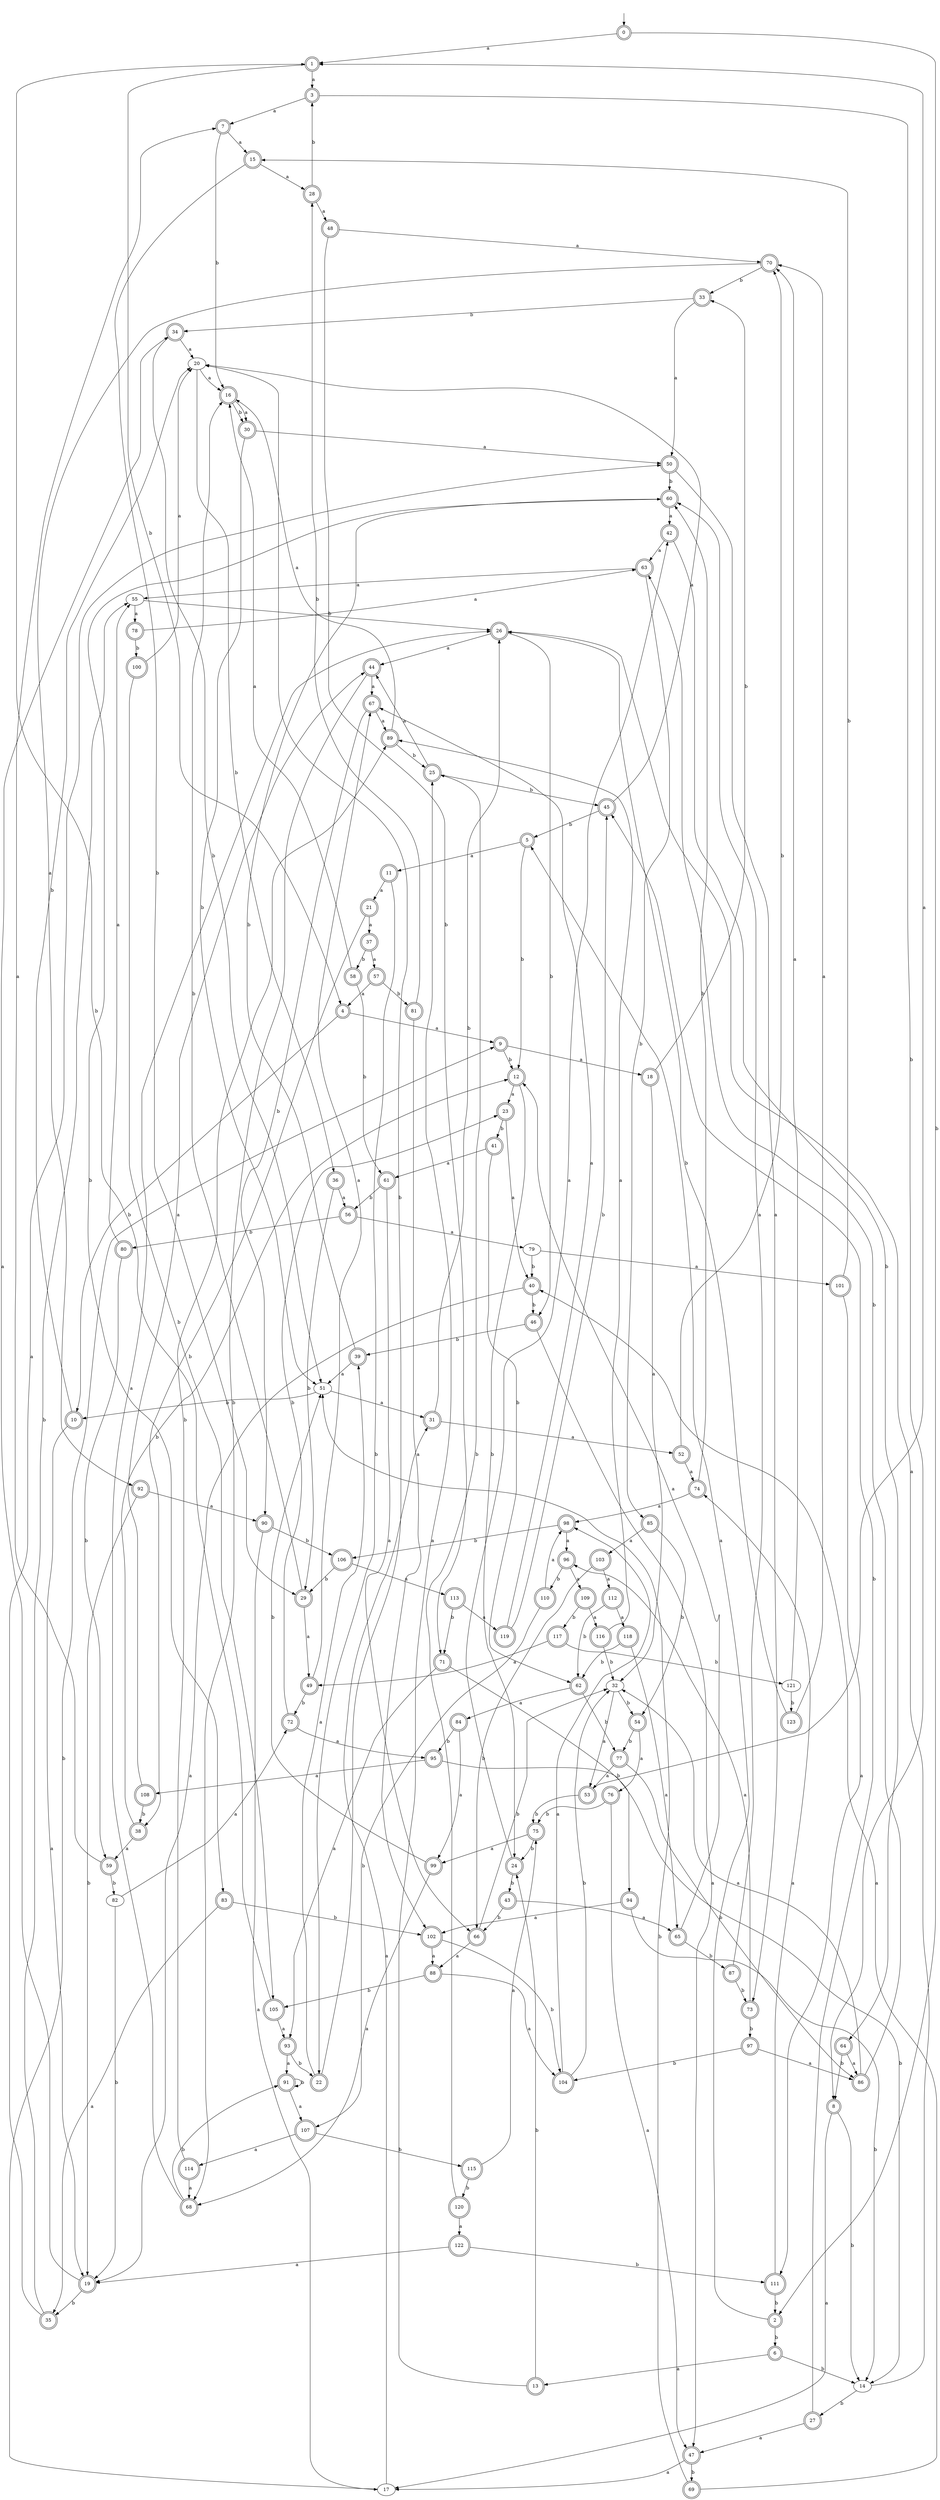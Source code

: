 digraph RandomDFA {
  __start0 [label="", shape=none];
  __start0 -> 0 [label=""];
  0 [shape=circle] [shape=doublecircle]
  0 -> 1 [label="a"]
  0 -> 2 [label="b"]
  1 [shape=doublecircle]
  1 -> 3 [label="a"]
  1 -> 4 [label="b"]
  2 [shape=doublecircle]
  2 -> 5 [label="a"]
  2 -> 6 [label="b"]
  3 [shape=doublecircle]
  3 -> 7 [label="a"]
  3 -> 8 [label="b"]
  4 [shape=doublecircle]
  4 -> 9 [label="a"]
  4 -> 10 [label="b"]
  5 [shape=doublecircle]
  5 -> 11 [label="a"]
  5 -> 12 [label="b"]
  6 [shape=doublecircle]
  6 -> 13 [label="a"]
  6 -> 14 [label="b"]
  7 [shape=doublecircle]
  7 -> 15 [label="a"]
  7 -> 16 [label="b"]
  8 [shape=doublecircle]
  8 -> 17 [label="a"]
  8 -> 14 [label="b"]
  9 [shape=doublecircle]
  9 -> 18 [label="a"]
  9 -> 12 [label="b"]
  10 [shape=doublecircle]
  10 -> 19 [label="a"]
  10 -> 20 [label="b"]
  11 [shape=doublecircle]
  11 -> 21 [label="a"]
  11 -> 22 [label="b"]
  12 [shape=doublecircle]
  12 -> 23 [label="a"]
  12 -> 24 [label="b"]
  13 [shape=doublecircle]
  13 -> 25 [label="a"]
  13 -> 24 [label="b"]
  14
  14 -> 26 [label="a"]
  14 -> 27 [label="b"]
  15 [shape=doublecircle]
  15 -> 28 [label="a"]
  15 -> 29 [label="b"]
  16 [shape=doublecircle]
  16 -> 30 [label="a"]
  16 -> 30 [label="b"]
  17
  17 -> 31 [label="a"]
  17 -> 9 [label="b"]
  18 [shape=doublecircle]
  18 -> 32 [label="a"]
  18 -> 33 [label="b"]
  19 [shape=doublecircle]
  19 -> 34 [label="a"]
  19 -> 35 [label="b"]
  20
  20 -> 16 [label="a"]
  20 -> 36 [label="b"]
  21 [shape=doublecircle]
  21 -> 37 [label="a"]
  21 -> 38 [label="b"]
  22 [shape=doublecircle]
  22 -> 39 [label="a"]
  22 -> 20 [label="b"]
  23 [shape=doublecircle]
  23 -> 40 [label="a"]
  23 -> 41 [label="b"]
  24 [shape=doublecircle]
  24 -> 42 [label="a"]
  24 -> 43 [label="b"]
  25 [shape=doublecircle]
  25 -> 44 [label="a"]
  25 -> 45 [label="b"]
  26 [shape=doublecircle]
  26 -> 44 [label="a"]
  26 -> 46 [label="b"]
  27 [shape=doublecircle]
  27 -> 47 [label="a"]
  27 -> 45 [label="b"]
  28 [shape=doublecircle]
  28 -> 48 [label="a"]
  28 -> 3 [label="b"]
  29 [shape=doublecircle]
  29 -> 49 [label="a"]
  29 -> 16 [label="b"]
  30 [shape=doublecircle]
  30 -> 50 [label="a"]
  30 -> 51 [label="b"]
  31 [shape=doublecircle]
  31 -> 52 [label="a"]
  31 -> 26 [label="b"]
  32
  32 -> 53 [label="a"]
  32 -> 54 [label="b"]
  33 [shape=doublecircle]
  33 -> 50 [label="a"]
  33 -> 34 [label="b"]
  34 [shape=doublecircle]
  34 -> 20 [label="a"]
  34 -> 51 [label="b"]
  35 [shape=doublecircle]
  35 -> 50 [label="a"]
  35 -> 55 [label="b"]
  36 [shape=doublecircle]
  36 -> 56 [label="a"]
  36 -> 29 [label="b"]
  37 [shape=doublecircle]
  37 -> 57 [label="a"]
  37 -> 58 [label="b"]
  38 [shape=doublecircle]
  38 -> 59 [label="a"]
  38 -> 12 [label="b"]
  39 [shape=doublecircle]
  39 -> 51 [label="a"]
  39 -> 60 [label="b"]
  40 [shape=doublecircle]
  40 -> 19 [label="a"]
  40 -> 46 [label="b"]
  41 [shape=doublecircle]
  41 -> 61 [label="a"]
  41 -> 62 [label="b"]
  42 [shape=doublecircle]
  42 -> 63 [label="a"]
  42 -> 64 [label="b"]
  43 [shape=doublecircle]
  43 -> 65 [label="a"]
  43 -> 66 [label="b"]
  44 [shape=doublecircle]
  44 -> 67 [label="a"]
  44 -> 68 [label="b"]
  45 [shape=doublecircle]
  45 -> 20 [label="a"]
  45 -> 5 [label="b"]
  46 [shape=doublecircle]
  46 -> 47 [label="a"]
  46 -> 39 [label="b"]
  47 [shape=doublecircle]
  47 -> 17 [label="a"]
  47 -> 69 [label="b"]
  48 [shape=doublecircle]
  48 -> 70 [label="a"]
  48 -> 71 [label="b"]
  49 [shape=doublecircle]
  49 -> 67 [label="a"]
  49 -> 72 [label="b"]
  50 [shape=doublecircle]
  50 -> 73 [label="a"]
  50 -> 60 [label="b"]
  51
  51 -> 31 [label="a"]
  51 -> 10 [label="b"]
  52 [shape=doublecircle]
  52 -> 74 [label="a"]
  52 -> 70 [label="b"]
  53 [shape=doublecircle]
  53 -> 1 [label="a"]
  53 -> 75 [label="b"]
  54 [shape=doublecircle]
  54 -> 76 [label="a"]
  54 -> 77 [label="b"]
  55
  55 -> 78 [label="a"]
  55 -> 26 [label="b"]
  56 [shape=doublecircle]
  56 -> 79 [label="a"]
  56 -> 80 [label="b"]
  57 [shape=doublecircle]
  57 -> 4 [label="a"]
  57 -> 81 [label="b"]
  58 [shape=doublecircle]
  58 -> 16 [label="a"]
  58 -> 61 [label="b"]
  59 [shape=doublecircle]
  59 -> 7 [label="a"]
  59 -> 82 [label="b"]
  60 [shape=doublecircle]
  60 -> 42 [label="a"]
  60 -> 83 [label="b"]
  61 [shape=doublecircle]
  61 -> 66 [label="a"]
  61 -> 56 [label="b"]
  62 [shape=doublecircle]
  62 -> 84 [label="a"]
  62 -> 77 [label="b"]
  63 [shape=doublecircle]
  63 -> 55 [label="a"]
  63 -> 85 [label="b"]
  64 [shape=doublecircle]
  64 -> 86 [label="a"]
  64 -> 8 [label="b"]
  65 [shape=doublecircle]
  65 -> 12 [label="a"]
  65 -> 87 [label="b"]
  66 [shape=doublecircle]
  66 -> 88 [label="a"]
  66 -> 32 [label="b"]
  67 [shape=doublecircle]
  67 -> 89 [label="a"]
  67 -> 90 [label="b"]
  68 [shape=doublecircle]
  68 -> 26 [label="a"]
  68 -> 91 [label="b"]
  69 [shape=doublecircle]
  69 -> 40 [label="a"]
  69 -> 51 [label="b"]
  70 [shape=doublecircle]
  70 -> 92 [label="a"]
  70 -> 33 [label="b"]
  71 [shape=doublecircle]
  71 -> 93 [label="a"]
  71 -> 94 [label="b"]
  72 [shape=doublecircle]
  72 -> 95 [label="a"]
  72 -> 23 [label="b"]
  73 [shape=doublecircle]
  73 -> 96 [label="a"]
  73 -> 97 [label="b"]
  74 [shape=doublecircle]
  74 -> 98 [label="a"]
  74 -> 60 [label="b"]
  75 [shape=doublecircle]
  75 -> 99 [label="a"]
  75 -> 24 [label="b"]
  76 [shape=doublecircle]
  76 -> 47 [label="a"]
  76 -> 75 [label="b"]
  77 [shape=doublecircle]
  77 -> 53 [label="a"]
  77 -> 86 [label="b"]
  78 [shape=doublecircle]
  78 -> 63 [label="a"]
  78 -> 100 [label="b"]
  79
  79 -> 101 [label="a"]
  79 -> 40 [label="b"]
  80 [shape=doublecircle]
  80 -> 55 [label="a"]
  80 -> 59 [label="b"]
  81 [shape=doublecircle]
  81 -> 102 [label="a"]
  81 -> 28 [label="b"]
  82
  82 -> 72 [label="a"]
  82 -> 19 [label="b"]
  83 [shape=doublecircle]
  83 -> 35 [label="a"]
  83 -> 102 [label="b"]
  84 [shape=doublecircle]
  84 -> 99 [label="a"]
  84 -> 95 [label="b"]
  85 [shape=doublecircle]
  85 -> 103 [label="a"]
  85 -> 54 [label="b"]
  86 [shape=doublecircle]
  86 -> 32 [label="a"]
  86 -> 63 [label="b"]
  87 [shape=doublecircle]
  87 -> 60 [label="a"]
  87 -> 73 [label="b"]
  88 [shape=doublecircle]
  88 -> 104 [label="a"]
  88 -> 105 [label="b"]
  89 [shape=doublecircle]
  89 -> 16 [label="a"]
  89 -> 25 [label="b"]
  90 [shape=doublecircle]
  90 -> 17 [label="a"]
  90 -> 106 [label="b"]
  91 [shape=doublecircle]
  91 -> 107 [label="a"]
  91 -> 91 [label="b"]
  92 [shape=doublecircle]
  92 -> 90 [label="a"]
  92 -> 19 [label="b"]
  93 [shape=doublecircle]
  93 -> 91 [label="a"]
  93 -> 22 [label="b"]
  94 [shape=doublecircle]
  94 -> 102 [label="a"]
  94 -> 14 [label="b"]
  95 [shape=doublecircle]
  95 -> 108 [label="a"]
  95 -> 14 [label="b"]
  96 [shape=doublecircle]
  96 -> 109 [label="a"]
  96 -> 110 [label="b"]
  97 [shape=doublecircle]
  97 -> 86 [label="a"]
  97 -> 104 [label="b"]
  98 [shape=doublecircle]
  98 -> 96 [label="a"]
  98 -> 106 [label="b"]
  99 [shape=doublecircle]
  99 -> 68 [label="a"]
  99 -> 51 [label="b"]
  100 [shape=doublecircle]
  100 -> 20 [label="a"]
  100 -> 105 [label="b"]
  101 [shape=doublecircle]
  101 -> 111 [label="a"]
  101 -> 15 [label="b"]
  102 [shape=doublecircle]
  102 -> 88 [label="a"]
  102 -> 104 [label="b"]
  103 [shape=doublecircle]
  103 -> 112 [label="a"]
  103 -> 66 [label="b"]
  104 [shape=doublecircle]
  104 -> 98 [label="a"]
  104 -> 32 [label="b"]
  105 [shape=doublecircle]
  105 -> 93 [label="a"]
  105 -> 1 [label="b"]
  106 [shape=doublecircle]
  106 -> 113 [label="a"]
  106 -> 29 [label="b"]
  107 [shape=doublecircle]
  107 -> 114 [label="a"]
  107 -> 115 [label="b"]
  108 [shape=doublecircle]
  108 -> 44 [label="a"]
  108 -> 38 [label="b"]
  109 [shape=doublecircle]
  109 -> 116 [label="a"]
  109 -> 117 [label="b"]
  110 [shape=doublecircle]
  110 -> 98 [label="a"]
  110 -> 107 [label="b"]
  111 [shape=doublecircle]
  111 -> 74 [label="a"]
  111 -> 2 [label="b"]
  112 [shape=doublecircle]
  112 -> 118 [label="a"]
  112 -> 62 [label="b"]
  113 [shape=doublecircle]
  113 -> 119 [label="a"]
  113 -> 71 [label="b"]
  114 [shape=doublecircle]
  114 -> 68 [label="a"]
  114 -> 89 [label="b"]
  115 [shape=doublecircle]
  115 -> 75 [label="a"]
  115 -> 120 [label="b"]
  116 [shape=doublecircle]
  116 -> 89 [label="a"]
  116 -> 32 [label="b"]
  117 [shape=doublecircle]
  117 -> 49 [label="a"]
  117 -> 121 [label="b"]
  118 [shape=doublecircle]
  118 -> 65 [label="a"]
  118 -> 62 [label="b"]
  119 [shape=doublecircle]
  119 -> 67 [label="a"]
  119 -> 45 [label="b"]
  120 [shape=doublecircle]
  120 -> 122 [label="a"]
  120 -> 25 [label="b"]
  121
  121 -> 70 [label="a"]
  121 -> 123 [label="b"]
  122 [shape=doublecircle]
  122 -> 19 [label="a"]
  122 -> 111 [label="b"]
  123 [shape=doublecircle]
  123 -> 70 [label="a"]
  123 -> 26 [label="b"]
}
